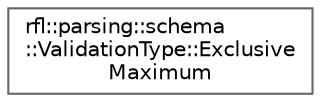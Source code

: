 digraph "类继承关系图"
{
 // LATEX_PDF_SIZE
  bgcolor="transparent";
  edge [fontname=Helvetica,fontsize=10,labelfontname=Helvetica,labelfontsize=10];
  node [fontname=Helvetica,fontsize=10,shape=box,height=0.2,width=0.4];
  rankdir="LR";
  Node0 [id="Node000000",label="rfl::parsing::schema\l::ValidationType::Exclusive\lMaximum",height=0.2,width=0.4,color="grey40", fillcolor="white", style="filled",URL="$structrfl_1_1parsing_1_1schema_1_1_validation_type_1_1_exclusive_maximum.html",tooltip=" "];
}
